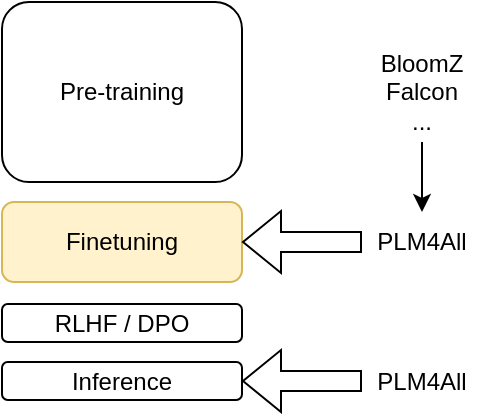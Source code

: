 <mxfile version="20.2.3" type="device"><diagram id="OtoDomwgTIKMAty20n0k" name="Page-1"><mxGraphModel dx="931" dy="688" grid="1" gridSize="10" guides="1" tooltips="1" connect="1" arrows="1" fold="1" page="1" pageScale="1" pageWidth="827" pageHeight="1169" math="0" shadow="0"><root><mxCell id="0"/><mxCell id="1" parent="0"/><mxCell id="osMUKlTYt0777r21iM3O-1" value="Pre-training" style="rounded=1;whiteSpace=wrap;html=1;" vertex="1" parent="1"><mxGeometry x="140" y="90" width="120" height="90" as="geometry"/></mxCell><mxCell id="osMUKlTYt0777r21iM3O-2" value="Finetuning" style="rounded=1;whiteSpace=wrap;html=1;fillColor=#fff2cc;strokeColor=#d6b656;" vertex="1" parent="1"><mxGeometry x="140" y="190" width="120" height="40" as="geometry"/></mxCell><mxCell id="osMUKlTYt0777r21iM3O-3" value="RLHF / DPO" style="rounded=1;whiteSpace=wrap;html=1;" vertex="1" parent="1"><mxGeometry x="140" y="241" width="120" height="19" as="geometry"/></mxCell><mxCell id="osMUKlTYt0777r21iM3O-4" value="" style="shape=flexArrow;endArrow=classic;html=1;rounded=0;" edge="1" parent="1"><mxGeometry width="50" height="50" relative="1" as="geometry"><mxPoint x="320" y="210" as="sourcePoint"/><mxPoint x="260" y="210" as="targetPoint"/></mxGeometry></mxCell><mxCell id="osMUKlTYt0777r21iM3O-5" value="PLM4All" style="text;html=1;strokeColor=none;fillColor=none;align=center;verticalAlign=middle;whiteSpace=wrap;rounded=0;" vertex="1" parent="1"><mxGeometry x="320" y="195" width="60" height="30" as="geometry"/></mxCell><mxCell id="osMUKlTYt0777r21iM3O-7" value="" style="edgeStyle=orthogonalEdgeStyle;rounded=0;orthogonalLoop=1;jettySize=auto;html=1;" edge="1" parent="1" source="osMUKlTYt0777r21iM3O-6" target="osMUKlTYt0777r21iM3O-5"><mxGeometry relative="1" as="geometry"/></mxCell><mxCell id="osMUKlTYt0777r21iM3O-6" value="BloomZ&lt;br&gt;Falcon&lt;br&gt;..." style="text;html=1;strokeColor=none;fillColor=none;align=center;verticalAlign=middle;whiteSpace=wrap;rounded=0;" vertex="1" parent="1"><mxGeometry x="320" y="110" width="60" height="50" as="geometry"/></mxCell><mxCell id="osMUKlTYt0777r21iM3O-8" value="Inference" style="rounded=1;whiteSpace=wrap;html=1;" vertex="1" parent="1"><mxGeometry x="140" y="270" width="120" height="19" as="geometry"/></mxCell><mxCell id="osMUKlTYt0777r21iM3O-10" value="" style="shape=flexArrow;endArrow=classic;html=1;rounded=0;" edge="1" parent="1"><mxGeometry width="50" height="50" relative="1" as="geometry"><mxPoint x="320" y="279.5" as="sourcePoint"/><mxPoint x="260" y="279.5" as="targetPoint"/></mxGeometry></mxCell><mxCell id="osMUKlTYt0777r21iM3O-11" value="PLM4All" style="text;html=1;strokeColor=none;fillColor=none;align=center;verticalAlign=middle;whiteSpace=wrap;rounded=0;" vertex="1" parent="1"><mxGeometry x="320" y="264.5" width="60" height="30" as="geometry"/></mxCell></root></mxGraphModel></diagram></mxfile>